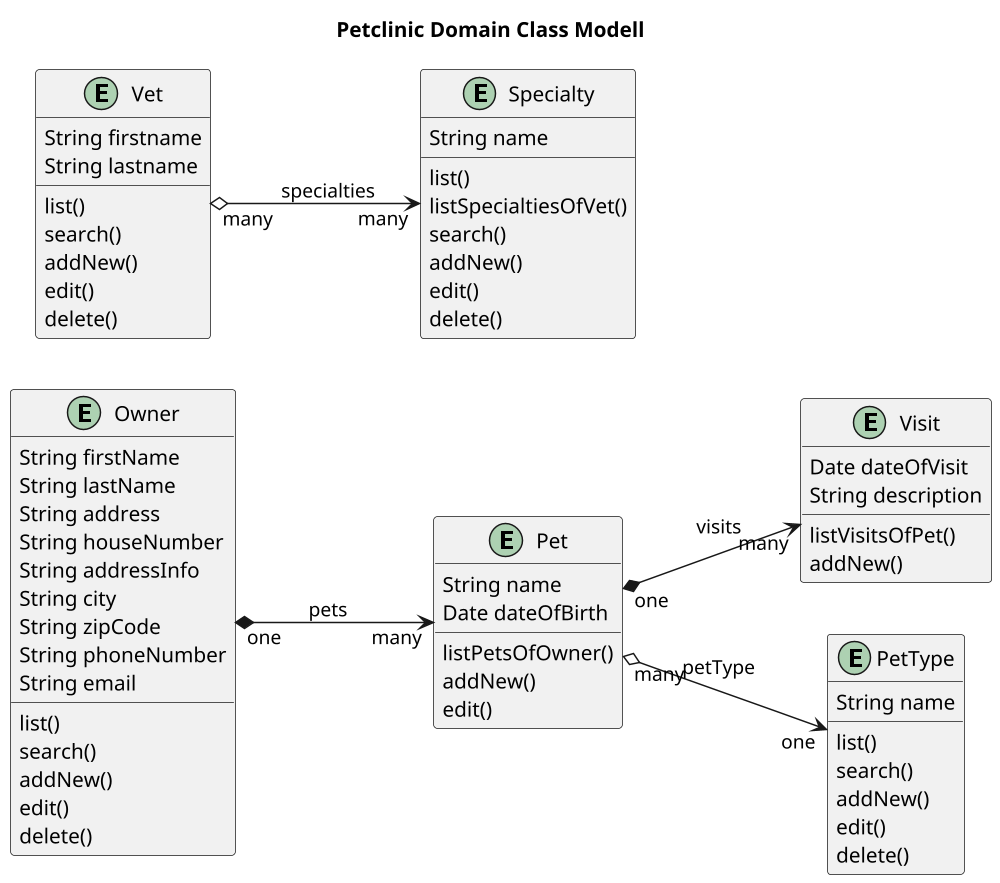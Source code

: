 @startuml


title Petclinic Domain Class Modell
'https://plantuml.com/class-diagram

left to right direction
'top to bottom direction

scale 1000 width

entity Owner {
 String firstName
 String lastName
 String address
 String houseNumber
 String addressInfo
 String city
 String zipCode
 String phoneNumber
 String email
 list()
 search()
 addNew()
 edit()
 delete()
}

entity Pet {
    String name
    Date dateOfBirth
    listPetsOfOwner()
    addNew()
    edit()
}

entity Visit {
    Date dateOfVisit
    String description
    listVisitsOfPet()
    addNew()
}

entity PetType {
    String name
    list()
    search()
    addNew()
    edit()
    delete()
}

entity Vet {
    String firstname
    String lastname
    list()
    search()
    addNew()
    edit()
    delete()
}


entity Specialty {
    String name
    list()
    listSpecialtiesOfVet()
    search()
    addNew()
    edit()
    delete()
}

Owner "one"  *--> "many"  Pet: pets
Pet "one" *--> "many" Visit: visits
Pet "many"  o-->  "one" PetType: petType
Vet "many" o--> "many" Specialty: specialties
@enduml